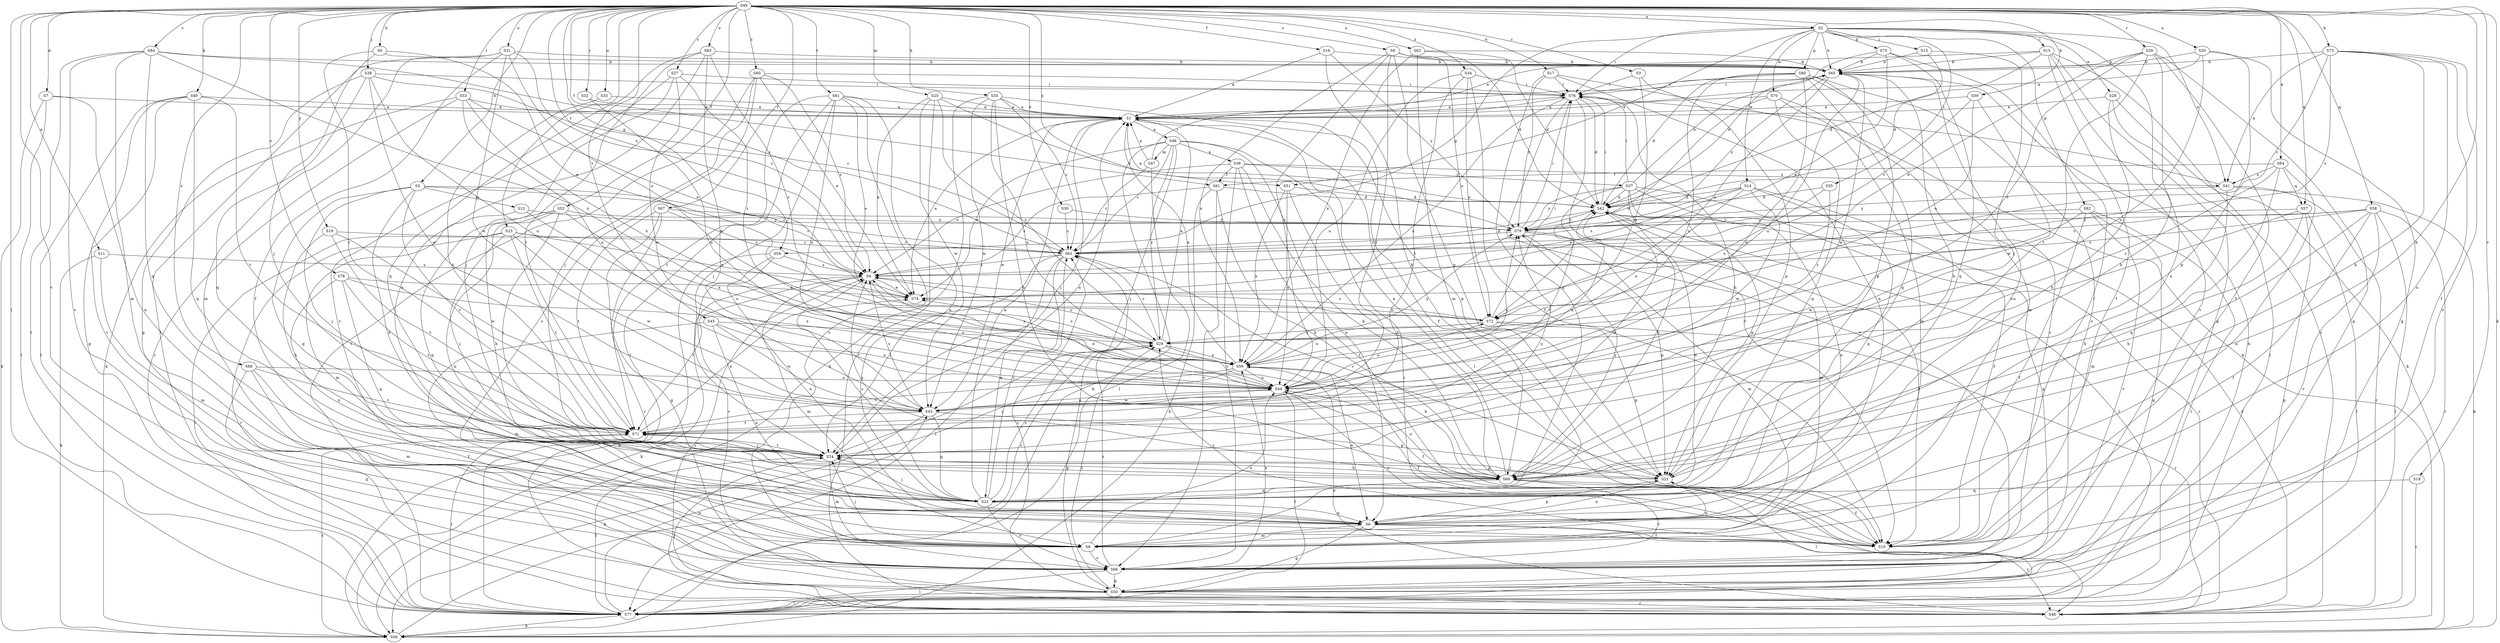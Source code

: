 strict digraph  {
S49;
S2;
S64;
S36;
S46;
S1;
S5;
S73;
S39;
S65;
S3;
S63;
S7;
S42;
S11;
S30;
S28;
S74;
S16;
S52;
S61;
S10;
S54;
S75;
S50;
S0;
S40;
S35;
S69;
S15;
S13;
S55;
S76;
S38;
S24;
S56;
S53;
S77;
S25;
S47;
S12;
S8;
S17;
S6;
S62;
S31;
S83;
S20;
S72;
S80;
S82;
S21;
S58;
S57;
S22;
S26;
S67;
S32;
S48;
S9;
S78;
S68;
S4;
S45;
S23;
S81;
S71;
S33;
S44;
S84;
S18;
S66;
S14;
S70;
S43;
S51;
S41;
S59;
S19;
S37;
S79;
S27;
S60;
S34;
S29;
S49 -> S2  [label=a];
S49 -> S64  [label=a];
S49 -> S5  [label=b];
S49 -> S73  [label=b];
S49 -> S39  [label=b];
S49 -> S3  [label=c];
S49 -> S7  [label=d];
S49 -> S11  [label=e];
S49 -> S30  [label=e];
S49 -> S16  [label=f];
S49 -> S52  [label=f];
S49 -> S61  [label=f];
S49 -> S54  [label=g];
S49 -> S0  [label=h];
S49 -> S40  [label=h];
S49 -> S35  [label=h];
S49 -> S69  [label=h];
S49 -> S38  [label=j];
S49 -> S56  [label=k];
S49 -> S53  [label=l];
S49 -> S77  [label=l];
S49 -> S25  [label=m];
S49 -> S17  [label=n];
S49 -> S62  [label=o];
S49 -> S31  [label=o];
S49 -> S83  [label=o];
S49 -> S20  [label=o];
S49 -> S58  [label=q];
S49 -> S57  [label=q];
S49 -> S26  [label=r];
S49 -> S67  [label=r];
S49 -> S32  [label=r];
S49 -> S9  [label=s];
S49 -> S78  [label=s];
S49 -> S68  [label=s];
S49 -> S4  [label=s];
S49 -> S45  [label=t];
S49 -> S23  [label=t];
S49 -> S81  [label=t];
S49 -> S33  [label=u];
S49 -> S84  [label=v];
S49 -> S18  [label=v];
S49 -> S66  [label=v];
S49 -> S51  [label=x];
S49 -> S19  [label=y];
S49 -> S27  [label=z];
S49 -> S60  [label=z];
S49 -> S34  [label=z];
S2 -> S65  [label=b];
S2 -> S28  [label=e];
S2 -> S54  [label=g];
S2 -> S75  [label=g];
S2 -> S15  [label=i];
S2 -> S13  [label=i];
S2 -> S55  [label=i];
S2 -> S76  [label=i];
S2 -> S6  [label=n];
S2 -> S80  [label=p];
S2 -> S82  [label=p];
S2 -> S14  [label=w];
S2 -> S70  [label=w];
S2 -> S51  [label=x];
S2 -> S41  [label=x];
S64 -> S61  [label=f];
S64 -> S6  [label=n];
S64 -> S57  [label=q];
S64 -> S22  [label=q];
S64 -> S41  [label=x];
S64 -> S29  [label=z];
S36 -> S61  [label=f];
S36 -> S10  [label=f];
S36 -> S69  [label=h];
S36 -> S4  [label=s];
S36 -> S66  [label=v];
S36 -> S41  [label=x];
S36 -> S37  [label=y];
S46 -> S36  [label=a];
S46 -> S63  [label=c];
S46 -> S74  [label=e];
S46 -> S24  [label=j];
S46 -> S56  [label=k];
S46 -> S47  [label=m];
S46 -> S6  [label=n];
S46 -> S48  [label=r];
S46 -> S29  [label=z];
S1 -> S46  [label=a];
S1 -> S65  [label=b];
S1 -> S74  [label=e];
S1 -> S24  [label=j];
S1 -> S77  [label=l];
S1 -> S21  [label=p];
S1 -> S43  [label=w];
S5 -> S63  [label=c];
S5 -> S69  [label=h];
S5 -> S24  [label=j];
S5 -> S12  [label=m];
S5 -> S22  [label=q];
S5 -> S4  [label=s];
S5 -> S71  [label=t];
S73 -> S65  [label=b];
S73 -> S63  [label=c];
S73 -> S10  [label=f];
S73 -> S69  [label=h];
S73 -> S6  [label=n];
S73 -> S4  [label=s];
S73 -> S66  [label=v];
S73 -> S41  [label=x];
S39 -> S1  [label=a];
S39 -> S63  [label=c];
S39 -> S72  [label=o];
S39 -> S43  [label=w];
S65 -> S76  [label=i];
S65 -> S6  [label=n];
S65 -> S72  [label=o];
S65 -> S44  [label=u];
S65 -> S43  [label=w];
S65 -> S79  [label=y];
S3 -> S76  [label=i];
S3 -> S21  [label=p];
S3 -> S59  [label=x];
S63 -> S42  [label=d];
S63 -> S24  [label=j];
S63 -> S77  [label=l];
S63 -> S22  [label=q];
S63 -> S4  [label=s];
S7 -> S1  [label=a];
S7 -> S56  [label=k];
S7 -> S77  [label=l];
S7 -> S6  [label=n];
S42 -> S1  [label=a];
S42 -> S76  [label=i];
S42 -> S77  [label=l];
S42 -> S8  [label=m];
S42 -> S48  [label=r];
S42 -> S79  [label=y];
S11 -> S56  [label=k];
S11 -> S8  [label=m];
S11 -> S4  [label=s];
S30 -> S63  [label=c];
S30 -> S79  [label=y];
S28 -> S1  [label=a];
S28 -> S69  [label=h];
S28 -> S56  [label=k];
S28 -> S77  [label=l];
S74 -> S72  [label=o];
S16 -> S1  [label=a];
S16 -> S65  [label=b];
S16 -> S69  [label=h];
S16 -> S79  [label=y];
S52 -> S69  [label=h];
S52 -> S24  [label=j];
S52 -> S6  [label=n];
S52 -> S22  [label=q];
S52 -> S59  [label=x];
S52 -> S79  [label=y];
S61 -> S42  [label=d];
S61 -> S69  [label=h];
S61 -> S56  [label=k];
S61 -> S4  [label=s];
S61 -> S66  [label=v];
S10 -> S44  [label=u];
S10 -> S29  [label=z];
S54 -> S56  [label=k];
S54 -> S6  [label=n];
S54 -> S4  [label=s];
S54 -> S66  [label=v];
S75 -> S65  [label=b];
S75 -> S42  [label=d];
S75 -> S74  [label=e];
S75 -> S10  [label=f];
S75 -> S22  [label=q];
S50 -> S63  [label=c];
S50 -> S77  [label=l];
S50 -> S48  [label=r];
S50 -> S29  [label=z];
S0 -> S65  [label=b];
S0 -> S74  [label=e];
S0 -> S24  [label=j];
S0 -> S71  [label=t];
S40 -> S1  [label=a];
S40 -> S50  [label=g];
S40 -> S77  [label=l];
S40 -> S22  [label=q];
S40 -> S71  [label=t];
S40 -> S66  [label=v];
S35 -> S1  [label=a];
S35 -> S63  [label=c];
S35 -> S10  [label=f];
S35 -> S69  [label=h];
S35 -> S56  [label=k];
S35 -> S44  [label=u];
S35 -> S43  [label=w];
S69 -> S1  [label=a];
S69 -> S10  [label=f];
S69 -> S77  [label=l];
S69 -> S22  [label=q];
S69 -> S4  [label=s];
S69 -> S44  [label=u];
S69 -> S66  [label=v];
S69 -> S79  [label=y];
S15 -> S1  [label=a];
S15 -> S65  [label=b];
S15 -> S42  [label=d];
S15 -> S10  [label=f];
S15 -> S50  [label=g];
S15 -> S48  [label=r];
S15 -> S66  [label=v];
S13 -> S65  [label=b];
S13 -> S42  [label=d];
S13 -> S24  [label=j];
S55 -> S42  [label=d];
S55 -> S72  [label=o];
S55 -> S29  [label=z];
S76 -> S1  [label=a];
S76 -> S42  [label=d];
S76 -> S10  [label=f];
S76 -> S69  [label=h];
S76 -> S66  [label=v];
S76 -> S59  [label=x];
S38 -> S63  [label=c];
S38 -> S50  [label=g];
S38 -> S76  [label=i];
S38 -> S22  [label=q];
S38 -> S44  [label=u];
S38 -> S43  [label=w];
S24 -> S1  [label=a];
S24 -> S42  [label=d];
S24 -> S69  [label=h];
S24 -> S77  [label=l];
S24 -> S8  [label=m];
S24 -> S21  [label=p];
S24 -> S71  [label=t];
S24 -> S79  [label=y];
S56 -> S63  [label=c];
S56 -> S71  [label=t];
S53 -> S1  [label=a];
S53 -> S74  [label=e];
S53 -> S56  [label=k];
S53 -> S48  [label=r];
S53 -> S44  [label=u];
S53 -> S59  [label=x];
S77 -> S65  [label=b];
S77 -> S56  [label=k];
S77 -> S43  [label=w];
S25 -> S1  [label=a];
S25 -> S74  [label=e];
S25 -> S48  [label=r];
S25 -> S43  [label=w];
S25 -> S79  [label=y];
S25 -> S29  [label=z];
S47 -> S1  [label=a];
S47 -> S63  [label=c];
S47 -> S76  [label=i];
S47 -> S77  [label=l];
S12 -> S8  [label=m];
S12 -> S44  [label=u];
S12 -> S79  [label=y];
S8 -> S24  [label=j];
S8 -> S21  [label=p];
S8 -> S44  [label=u];
S8 -> S66  [label=v];
S17 -> S76  [label=i];
S17 -> S56  [label=k];
S17 -> S6  [label=n];
S17 -> S22  [label=q];
S17 -> S79  [label=y];
S6 -> S10  [label=f];
S6 -> S50  [label=g];
S6 -> S8  [label=m];
S6 -> S21  [label=p];
S6 -> S48  [label=r];
S62 -> S65  [label=b];
S62 -> S42  [label=d];
S62 -> S8  [label=m];
S62 -> S59  [label=x];
S31 -> S65  [label=b];
S31 -> S10  [label=f];
S31 -> S77  [label=l];
S31 -> S8  [label=m];
S31 -> S72  [label=o];
S31 -> S4  [label=s];
S31 -> S43  [label=w];
S83 -> S65  [label=b];
S83 -> S6  [label=n];
S83 -> S22  [label=q];
S83 -> S71  [label=t];
S83 -> S43  [label=w];
S83 -> S29  [label=z];
S20 -> S1  [label=a];
S20 -> S65  [label=b];
S20 -> S50  [label=g];
S20 -> S21  [label=p];
S20 -> S44  [label=u];
S72 -> S76  [label=i];
S72 -> S21  [label=p];
S72 -> S48  [label=r];
S72 -> S4  [label=s];
S72 -> S59  [label=x];
S72 -> S29  [label=z];
S80 -> S42  [label=d];
S80 -> S76  [label=i];
S80 -> S8  [label=m];
S80 -> S21  [label=p];
S80 -> S22  [label=q];
S80 -> S44  [label=u];
S80 -> S66  [label=v];
S80 -> S43  [label=w];
S82 -> S10  [label=f];
S82 -> S50  [label=g];
S82 -> S77  [label=l];
S82 -> S66  [label=v];
S82 -> S43  [label=w];
S82 -> S79  [label=y];
S21 -> S65  [label=b];
S21 -> S63  [label=c];
S21 -> S24  [label=j];
S21 -> S6  [label=n];
S58 -> S63  [label=c];
S58 -> S10  [label=f];
S58 -> S69  [label=h];
S58 -> S77  [label=l];
S58 -> S48  [label=r];
S58 -> S4  [label=s];
S58 -> S66  [label=v];
S58 -> S79  [label=y];
S57 -> S50  [label=g];
S57 -> S69  [label=h];
S57 -> S77  [label=l];
S57 -> S44  [label=u];
S57 -> S79  [label=y];
S22 -> S1  [label=a];
S22 -> S63  [label=c];
S22 -> S42  [label=d];
S22 -> S24  [label=j];
S22 -> S6  [label=n];
S22 -> S4  [label=s];
S22 -> S66  [label=v];
S22 -> S29  [label=z];
S26 -> S65  [label=b];
S26 -> S74  [label=e];
S26 -> S10  [label=f];
S26 -> S50  [label=g];
S26 -> S69  [label=h];
S26 -> S71  [label=t];
S26 -> S29  [label=z];
S67 -> S50  [label=g];
S67 -> S48  [label=r];
S67 -> S4  [label=s];
S67 -> S71  [label=t];
S67 -> S79  [label=y];
S32 -> S1  [label=a];
S32 -> S44  [label=u];
S48 -> S42  [label=d];
S48 -> S24  [label=j];
S48 -> S4  [label=s];
S48 -> S59  [label=x];
S9 -> S65  [label=b];
S9 -> S42  [label=d];
S9 -> S72  [label=o];
S9 -> S21  [label=p];
S9 -> S71  [label=t];
S9 -> S44  [label=u];
S9 -> S59  [label=x];
S78 -> S74  [label=e];
S78 -> S6  [label=n];
S78 -> S22  [label=q];
S78 -> S71  [label=t];
S78 -> S59  [label=x];
S68 -> S10  [label=f];
S68 -> S50  [label=g];
S68 -> S8  [label=m];
S68 -> S71  [label=t];
S68 -> S44  [label=u];
S4 -> S74  [label=e];
S4 -> S56  [label=k];
S4 -> S8  [label=m];
S4 -> S71  [label=t];
S4 -> S59  [label=x];
S45 -> S8  [label=m];
S45 -> S6  [label=n];
S45 -> S44  [label=u];
S45 -> S43  [label=w];
S45 -> S29  [label=z];
S23 -> S63  [label=c];
S23 -> S74  [label=e];
S23 -> S24  [label=j];
S23 -> S77  [label=l];
S23 -> S48  [label=r];
S23 -> S71  [label=t];
S23 -> S43  [label=w];
S81 -> S1  [label=a];
S81 -> S24  [label=j];
S81 -> S77  [label=l];
S81 -> S6  [label=n];
S81 -> S72  [label=o];
S81 -> S71  [label=t];
S81 -> S44  [label=u];
S81 -> S66  [label=v];
S71 -> S74  [label=e];
S71 -> S24  [label=j];
S71 -> S77  [label=l];
S33 -> S1  [label=a];
S33 -> S71  [label=t];
S44 -> S74  [label=e];
S44 -> S10  [label=f];
S44 -> S77  [label=l];
S44 -> S72  [label=o];
S44 -> S43  [label=w];
S44 -> S79  [label=y];
S84 -> S65  [label=b];
S84 -> S63  [label=c];
S84 -> S77  [label=l];
S84 -> S8  [label=m];
S84 -> S22  [label=q];
S84 -> S66  [label=v];
S84 -> S59  [label=x];
S18 -> S22  [label=q];
S18 -> S48  [label=r];
S66 -> S50  [label=g];
S66 -> S77  [label=l];
S66 -> S59  [label=x];
S66 -> S29  [label=z];
S14 -> S42  [label=d];
S14 -> S74  [label=e];
S14 -> S10  [label=f];
S14 -> S22  [label=q];
S14 -> S4  [label=s];
S14 -> S43  [label=w];
S14 -> S59  [label=x];
S70 -> S1  [label=a];
S70 -> S8  [label=m];
S70 -> S72  [label=o];
S70 -> S22  [label=q];
S70 -> S66  [label=v];
S43 -> S42  [label=d];
S43 -> S56  [label=k];
S43 -> S21  [label=p];
S43 -> S22  [label=q];
S43 -> S4  [label=s];
S43 -> S71  [label=t];
S43 -> S44  [label=u];
S51 -> S42  [label=d];
S51 -> S69  [label=h];
S51 -> S44  [label=u];
S51 -> S59  [label=x];
S41 -> S76  [label=i];
S41 -> S56  [label=k];
S41 -> S8  [label=m];
S41 -> S48  [label=r];
S41 -> S79  [label=y];
S59 -> S1  [label=a];
S59 -> S10  [label=f];
S59 -> S24  [label=j];
S59 -> S6  [label=n];
S59 -> S4  [label=s];
S59 -> S71  [label=t];
S59 -> S44  [label=u];
S59 -> S79  [label=y];
S19 -> S63  [label=c];
S19 -> S69  [label=h];
S19 -> S71  [label=t];
S19 -> S43  [label=w];
S37 -> S65  [label=b];
S37 -> S42  [label=d];
S37 -> S50  [label=g];
S37 -> S69  [label=h];
S37 -> S76  [label=i];
S37 -> S6  [label=n];
S37 -> S21  [label=p];
S37 -> S71  [label=t];
S37 -> S79  [label=y];
S79 -> S63  [label=c];
S79 -> S10  [label=f];
S79 -> S76  [label=i];
S79 -> S8  [label=m];
S79 -> S21  [label=p];
S27 -> S76  [label=i];
S27 -> S24  [label=j];
S27 -> S66  [label=v];
S27 -> S43  [label=w];
S27 -> S29  [label=z];
S60 -> S74  [label=e];
S60 -> S76  [label=i];
S60 -> S24  [label=j];
S60 -> S77  [label=l];
S60 -> S4  [label=s];
S60 -> S66  [label=v];
S34 -> S10  [label=f];
S34 -> S76  [label=i];
S34 -> S72  [label=o];
S34 -> S71  [label=t];
S34 -> S44  [label=u];
S29 -> S1  [label=a];
S29 -> S63  [label=c];
S29 -> S50  [label=g];
S29 -> S69  [label=h];
S29 -> S4  [label=s];
S29 -> S59  [label=x];
}
